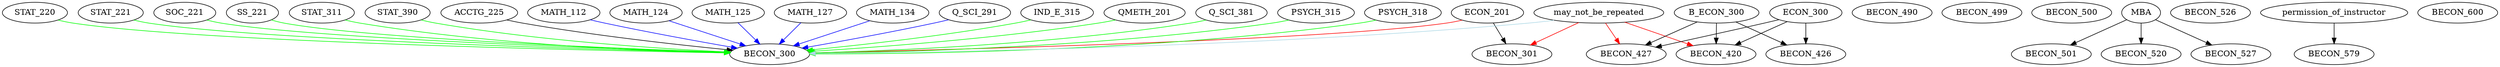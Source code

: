 digraph G {
    edge [color=black];
    ACCTG_225 -> BECON_300;
    edge [color=red];
    ECON_201 -> BECON_300;
    edge [color=blue];
    MATH_112 -> BECON_300;
    MATH_124 -> BECON_300;
    MATH_125 -> BECON_300;
    MATH_127 -> BECON_300;
    MATH_134 -> BECON_300;
    Q_SCI_291 -> BECON_300;
    edge [color=green];
    IND_E_315 -> BECON_300;
    QMETH_201 -> BECON_300;
    Q_SCI_381 -> BECON_300;
    PSYCH_315 -> BECON_300;
    PSYCH_318 -> BECON_300;
    STAT_220 -> BECON_300;
    STAT_221 -> BECON_300;
    SOC_221 -> BECON_300;
    SS_221 -> BECON_300;
    STAT_311 -> BECON_300;
    STAT_390 -> BECON_300;
    edge [color=lightblue];
    may_not_be_repeated -> BECON_300;
    edge [color=black];
    ECON_201 -> BECON_301;
    edge [color=red];
    may_not_be_repeated -> BECON_301;
    edge [color=black];
    B_ECON_300 -> BECON_420;
    ECON_300 -> BECON_420;
    edge [color=red];
    may_not_be_repeated -> BECON_420;
    edge [color=black];
    B_ECON_300 -> BECON_426;
    ECON_300 -> BECON_426;
    edge [color=black];
    B_ECON_300 -> BECON_427;
    ECON_300 -> BECON_427;
    edge [color=red];
    may_not_be_repeated -> BECON_427;
    BECON_490;
    BECON_499;
    BECON_500;
    edge [color=black];
    MBA -> BECON_501;
    edge [color=black];
    MBA -> BECON_520;
    BECON_526;
    edge [color=black];
    MBA -> BECON_527;
    edge [color=black];
    permission_of_instructor -> BECON_579;
    BECON_600;
}
